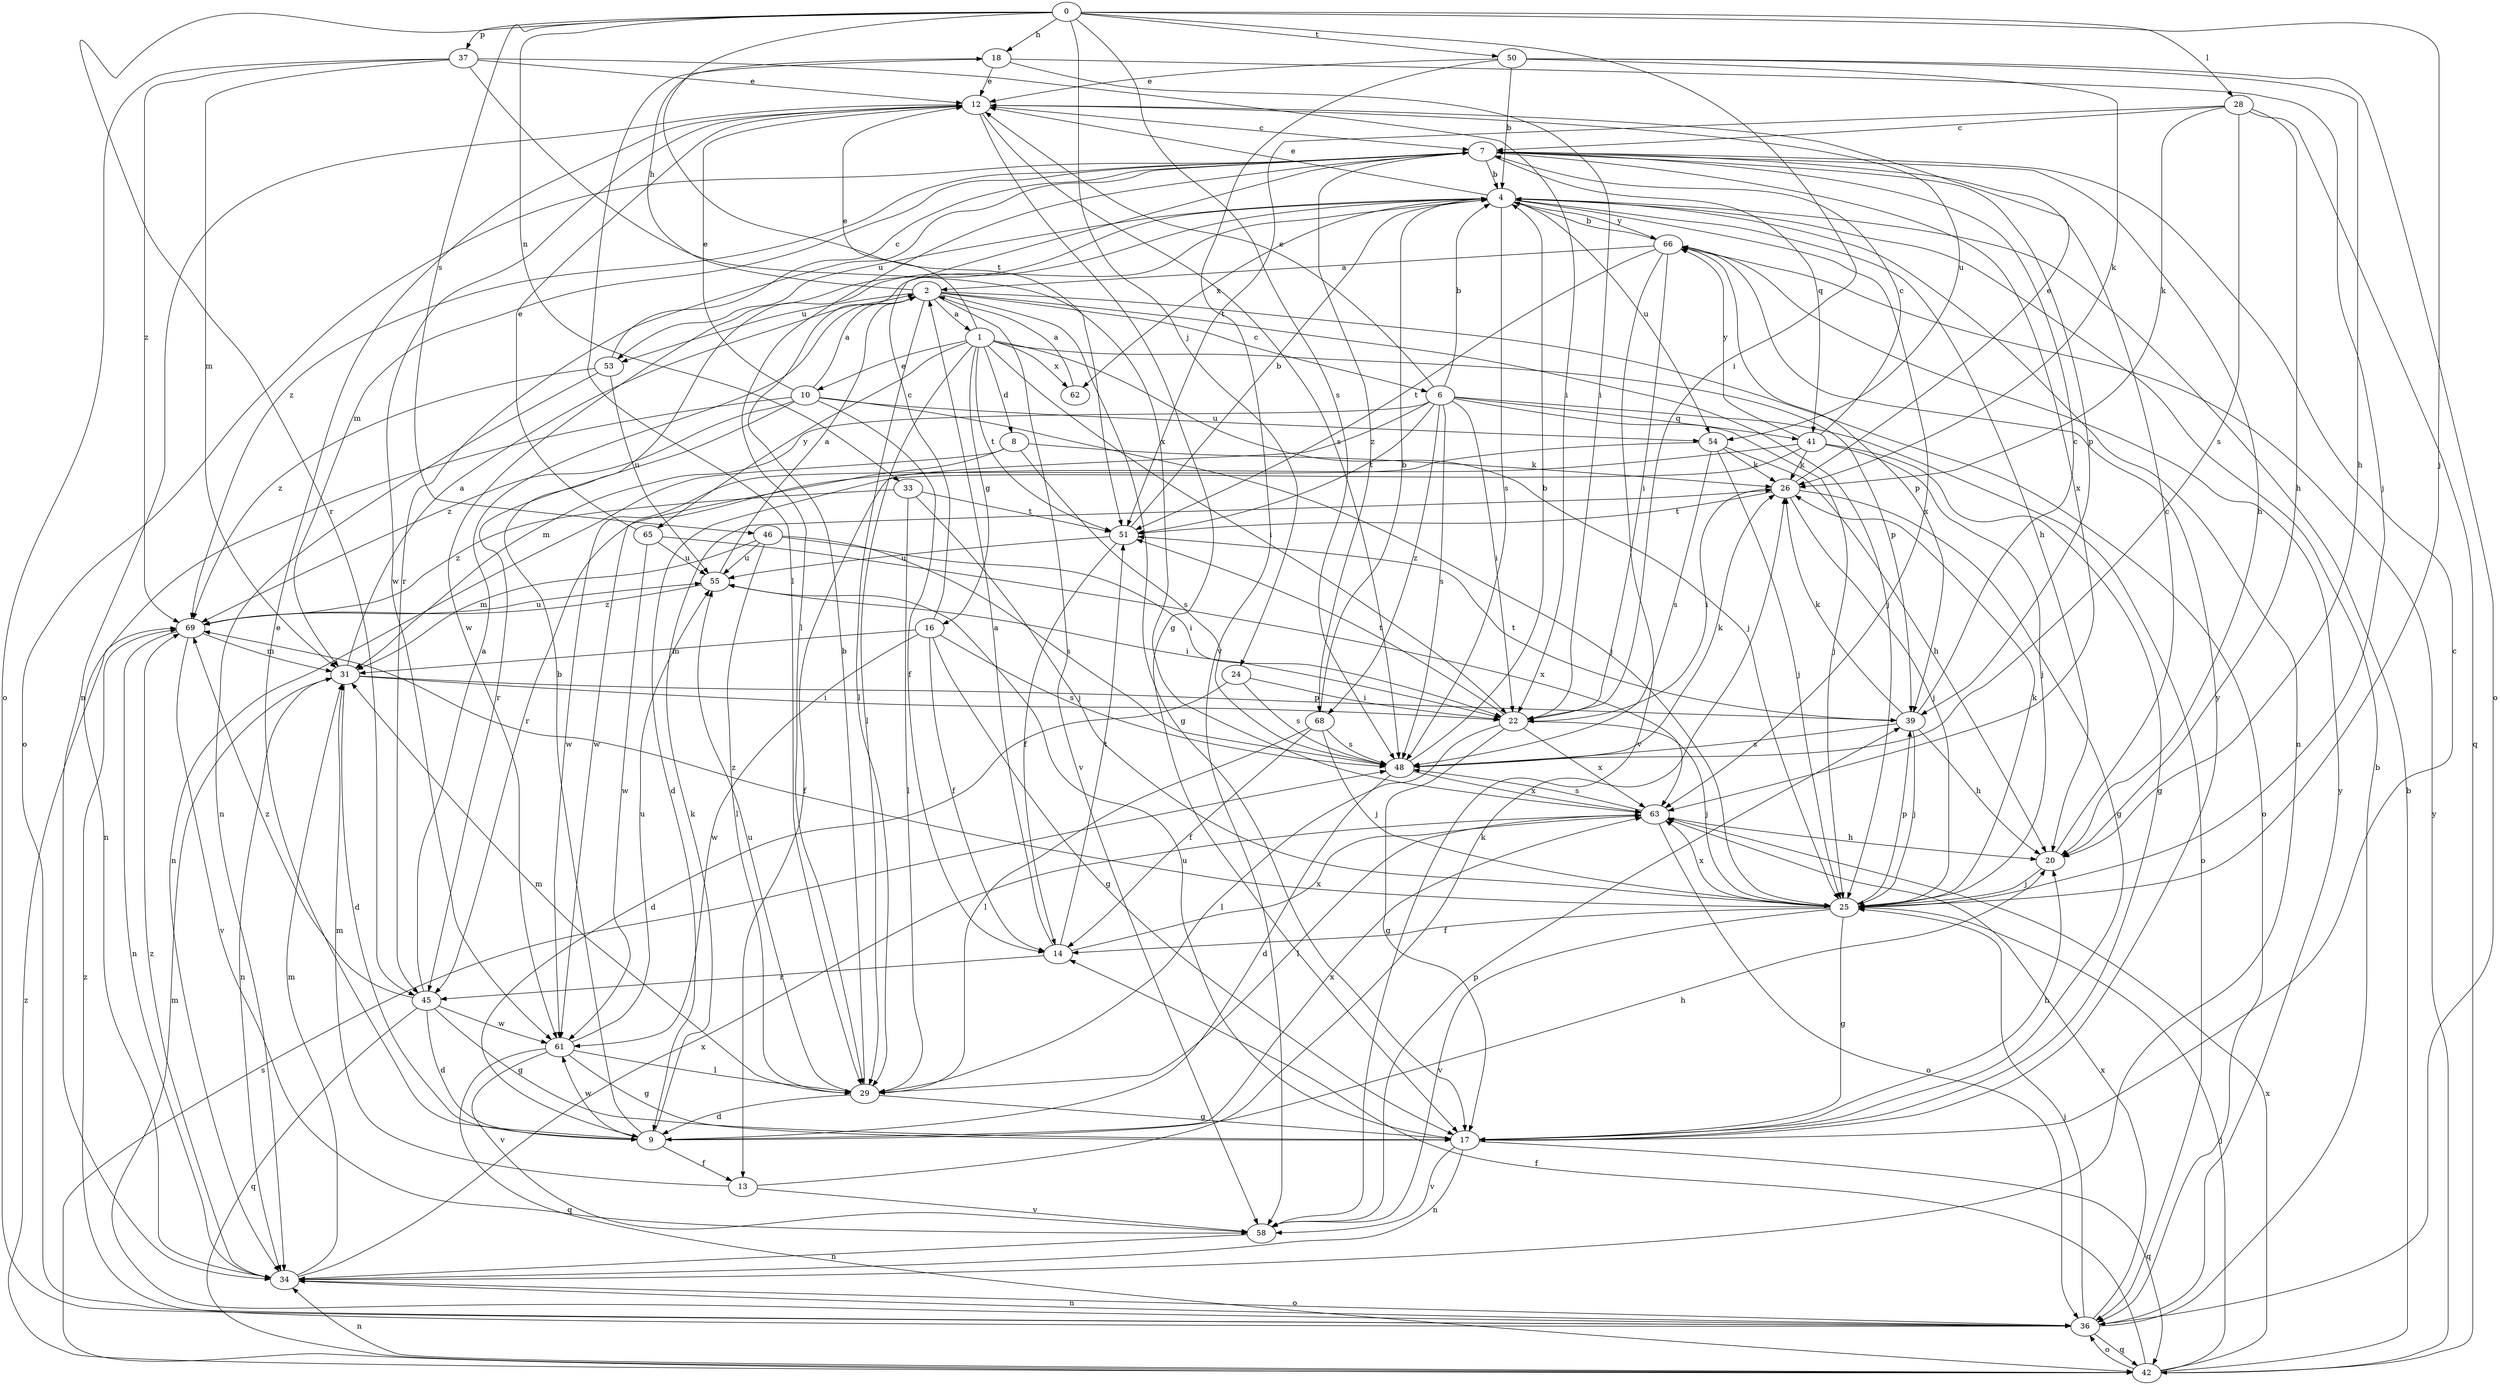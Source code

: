 strict digraph  {
0;
1;
2;
4;
6;
7;
8;
9;
10;
12;
13;
14;
16;
17;
18;
20;
22;
24;
25;
26;
28;
29;
31;
33;
34;
36;
37;
39;
41;
42;
45;
46;
48;
50;
51;
53;
54;
55;
58;
61;
62;
63;
65;
66;
68;
69;
0 -> 18  [label=h];
0 -> 22  [label=i];
0 -> 24  [label=j];
0 -> 25  [label=j];
0 -> 28  [label=l];
0 -> 33  [label=n];
0 -> 37  [label=p];
0 -> 45  [label=r];
0 -> 46  [label=s];
0 -> 48  [label=s];
0 -> 50  [label=t];
0 -> 51  [label=t];
1 -> 8  [label=d];
1 -> 10  [label=e];
1 -> 12  [label=e];
1 -> 16  [label=g];
1 -> 22  [label=i];
1 -> 25  [label=j];
1 -> 29  [label=l];
1 -> 39  [label=p];
1 -> 51  [label=t];
1 -> 62  [label=x];
1 -> 65  [label=y];
2 -> 1  [label=a];
2 -> 6  [label=c];
2 -> 17  [label=g];
2 -> 18  [label=h];
2 -> 25  [label=j];
2 -> 29  [label=l];
2 -> 36  [label=o];
2 -> 53  [label=u];
2 -> 58  [label=v];
4 -> 12  [label=e];
4 -> 20  [label=h];
4 -> 34  [label=n];
4 -> 48  [label=s];
4 -> 53  [label=u];
4 -> 54  [label=u];
4 -> 61  [label=w];
4 -> 62  [label=x];
4 -> 63  [label=x];
4 -> 66  [label=y];
6 -> 4  [label=b];
6 -> 12  [label=e];
6 -> 13  [label=f];
6 -> 22  [label=i];
6 -> 25  [label=j];
6 -> 31  [label=m];
6 -> 36  [label=o];
6 -> 41  [label=q];
6 -> 48  [label=s];
6 -> 51  [label=t];
6 -> 68  [label=z];
7 -> 4  [label=b];
7 -> 20  [label=h];
7 -> 29  [label=l];
7 -> 31  [label=m];
7 -> 36  [label=o];
7 -> 39  [label=p];
7 -> 41  [label=q];
7 -> 45  [label=r];
7 -> 63  [label=x];
7 -> 68  [label=z];
7 -> 69  [label=z];
8 -> 26  [label=k];
8 -> 34  [label=n];
8 -> 48  [label=s];
8 -> 61  [label=w];
9 -> 4  [label=b];
9 -> 12  [label=e];
9 -> 13  [label=f];
9 -> 20  [label=h];
9 -> 26  [label=k];
9 -> 61  [label=w];
9 -> 63  [label=x];
10 -> 2  [label=a];
10 -> 12  [label=e];
10 -> 14  [label=f];
10 -> 25  [label=j];
10 -> 34  [label=n];
10 -> 45  [label=r];
10 -> 54  [label=u];
10 -> 69  [label=z];
12 -> 7  [label=c];
12 -> 17  [label=g];
12 -> 34  [label=n];
12 -> 48  [label=s];
12 -> 54  [label=u];
12 -> 61  [label=w];
13 -> 26  [label=k];
13 -> 31  [label=m];
13 -> 58  [label=v];
14 -> 2  [label=a];
14 -> 45  [label=r];
14 -> 51  [label=t];
14 -> 63  [label=x];
16 -> 7  [label=c];
16 -> 14  [label=f];
16 -> 17  [label=g];
16 -> 31  [label=m];
16 -> 48  [label=s];
16 -> 61  [label=w];
17 -> 7  [label=c];
17 -> 20  [label=h];
17 -> 34  [label=n];
17 -> 42  [label=q];
17 -> 55  [label=u];
17 -> 58  [label=v];
17 -> 66  [label=y];
18 -> 12  [label=e];
18 -> 22  [label=i];
18 -> 25  [label=j];
18 -> 29  [label=l];
20 -> 7  [label=c];
20 -> 25  [label=j];
22 -> 17  [label=g];
22 -> 25  [label=j];
22 -> 29  [label=l];
22 -> 51  [label=t];
22 -> 63  [label=x];
24 -> 9  [label=d];
24 -> 22  [label=i];
24 -> 48  [label=s];
25 -> 14  [label=f];
25 -> 17  [label=g];
25 -> 26  [label=k];
25 -> 39  [label=p];
25 -> 58  [label=v];
25 -> 63  [label=x];
25 -> 69  [label=z];
26 -> 12  [label=e];
26 -> 17  [label=g];
26 -> 22  [label=i];
26 -> 25  [label=j];
26 -> 51  [label=t];
28 -> 7  [label=c];
28 -> 20  [label=h];
28 -> 26  [label=k];
28 -> 42  [label=q];
28 -> 48  [label=s];
28 -> 51  [label=t];
29 -> 4  [label=b];
29 -> 9  [label=d];
29 -> 17  [label=g];
29 -> 31  [label=m];
29 -> 55  [label=u];
31 -> 2  [label=a];
31 -> 9  [label=d];
31 -> 22  [label=i];
31 -> 34  [label=n];
31 -> 39  [label=p];
33 -> 25  [label=j];
33 -> 29  [label=l];
33 -> 51  [label=t];
33 -> 69  [label=z];
34 -> 31  [label=m];
34 -> 36  [label=o];
34 -> 63  [label=x];
34 -> 69  [label=z];
36 -> 4  [label=b];
36 -> 25  [label=j];
36 -> 31  [label=m];
36 -> 34  [label=n];
36 -> 42  [label=q];
36 -> 63  [label=x];
36 -> 66  [label=y];
36 -> 69  [label=z];
37 -> 12  [label=e];
37 -> 22  [label=i];
37 -> 31  [label=m];
37 -> 36  [label=o];
37 -> 63  [label=x];
37 -> 69  [label=z];
39 -> 7  [label=c];
39 -> 20  [label=h];
39 -> 25  [label=j];
39 -> 26  [label=k];
39 -> 48  [label=s];
39 -> 51  [label=t];
41 -> 7  [label=c];
41 -> 9  [label=d];
41 -> 17  [label=g];
41 -> 25  [label=j];
41 -> 26  [label=k];
41 -> 45  [label=r];
41 -> 66  [label=y];
42 -> 4  [label=b];
42 -> 14  [label=f];
42 -> 25  [label=j];
42 -> 34  [label=n];
42 -> 36  [label=o];
42 -> 48  [label=s];
42 -> 63  [label=x];
42 -> 66  [label=y];
42 -> 69  [label=z];
45 -> 2  [label=a];
45 -> 9  [label=d];
45 -> 17  [label=g];
45 -> 42  [label=q];
45 -> 61  [label=w];
45 -> 69  [label=z];
46 -> 22  [label=i];
46 -> 29  [label=l];
46 -> 31  [label=m];
46 -> 48  [label=s];
46 -> 55  [label=u];
48 -> 4  [label=b];
48 -> 9  [label=d];
48 -> 26  [label=k];
48 -> 63  [label=x];
50 -> 4  [label=b];
50 -> 12  [label=e];
50 -> 20  [label=h];
50 -> 26  [label=k];
50 -> 36  [label=o];
50 -> 58  [label=v];
51 -> 4  [label=b];
51 -> 14  [label=f];
51 -> 55  [label=u];
53 -> 7  [label=c];
53 -> 34  [label=n];
53 -> 55  [label=u];
53 -> 69  [label=z];
54 -> 20  [label=h];
54 -> 25  [label=j];
54 -> 26  [label=k];
54 -> 48  [label=s];
54 -> 61  [label=w];
55 -> 2  [label=a];
55 -> 22  [label=i];
55 -> 69  [label=z];
58 -> 34  [label=n];
58 -> 39  [label=p];
61 -> 17  [label=g];
61 -> 29  [label=l];
61 -> 42  [label=q];
61 -> 55  [label=u];
61 -> 58  [label=v];
62 -> 2  [label=a];
63 -> 20  [label=h];
63 -> 29  [label=l];
63 -> 36  [label=o];
63 -> 48  [label=s];
65 -> 12  [label=e];
65 -> 55  [label=u];
65 -> 61  [label=w];
65 -> 63  [label=x];
66 -> 2  [label=a];
66 -> 4  [label=b];
66 -> 22  [label=i];
66 -> 39  [label=p];
66 -> 51  [label=t];
66 -> 58  [label=v];
68 -> 4  [label=b];
68 -> 14  [label=f];
68 -> 25  [label=j];
68 -> 29  [label=l];
68 -> 48  [label=s];
69 -> 31  [label=m];
69 -> 34  [label=n];
69 -> 55  [label=u];
69 -> 58  [label=v];
}
